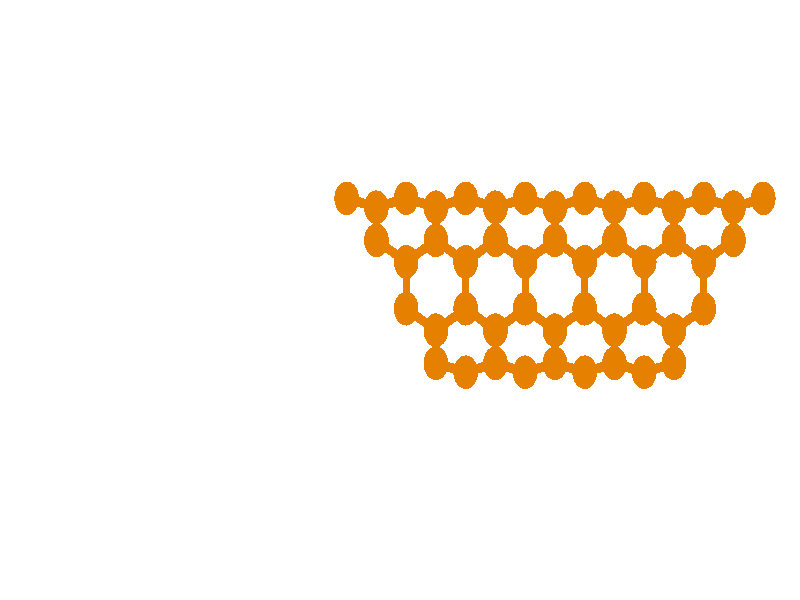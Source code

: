 // 
// Molecular graphics export from VMD 1.9.1
// http://www.ks.uiuc.edu/Research/vmd/
// Requires POV-Ray 3.5 or later
// 
// POV 3.x input script : E:/Users/Kevin Reiter/Documents/GitHub/promotion/daten/nanotori/a5.pov 
// try povray +W1920 +H1057 -IE:/Users/Kevin Reiter/Documents/GitHub/promotion/daten/nanotori/a5.pov -OE:/Users/Kevin Reiter/Documents/GitHub/promotion/daten/nanotori/a5.pov.tga +P +X +A +FT +C
#if (version < 3.5) 
#error "VMD POV3DisplayDevice has been compiled for POV-Ray 3.5 or above.\nPlease upgrade POV-Ray or recompile VMD."
#end 
#declare VMD_clip_on=array[3] {0, 0, 0};
#declare VMD_clip=array[3];
#declare VMD_scaledclip=array[3];
#declare VMD_line_width=0.0020;
#macro VMDC ( C1 )
  texture { pigment { rgbt C1 }}
#end
#macro VMD_point (P1, R1, C1)
  #local T = texture { finish { ambient 1.0 diffuse 0.0 phong 0.0 specular 0.0 } pigment { C1 } }
  #if(VMD_clip_on[2])
  intersection {
    sphere {P1, R1 texture {T} #if(VMD_clip_on[1]) clipped_by {VMD_clip[1]} #end no_shadow}
    VMD_clip[2]
  }
  #else
  sphere {P1, R1 texture {T} #if(VMD_clip_on[1]) clipped_by {VMD_clip[1]} #end no_shadow}
  #end
#end
#macro VMD_line (P1, P2, C1)
  #local T = texture { finish { ambient 1.0 diffuse 0.0 phong 0.0 specular 0.0 } pigment { C1 } }
  #if(VMD_clip_on[2])
  intersection {
    cylinder {P1, P2, VMD_line_width texture {T} #if(VMD_clip_on[1]) clipped_by {VMD_clip[1]} #end no_shadow}
    VMD_clip[2]
  }
  #else
  cylinder {P1, P2, VMD_line_width texture {T} #if(VMD_clip_on[1]) clipped_by {VMD_clip[1]} #end no_shadow}
  #end
#end
#macro VMD_sphere (P1, R1, C1)
  #local T = texture { pigment { C1 } }
  #if(VMD_clip_on[2])
  intersection {
    sphere {P1, R1 texture {T} #if(VMD_clip_on[1]) clipped_by {VMD_clip[1]} #end no_shadow}
    VMD_clip[2]
  }
  #else
  sphere {P1, R1 texture {T} #if(VMD_clip_on[1]) clipped_by {VMD_clip[1]} #end no_shadow}
  #end
#end
#macro VMD_cylinder (P1, P2, R1, C1, O1)
  #local T = texture { pigment { C1 } }
  #if(VMD_clip_on[2])
  intersection {
    cylinder {P1, P2, R1 #if(O1) open #end texture {T} #if(VMD_clip_on[1]) clipped_by {VMD_clip[1]} #end no_shadow}
    VMD_clip[2]
  }
  #else
  cylinder {P1, P2, R1 #if(O1) open #end texture {T} #if(VMD_clip_on[1]) clipped_by {VMD_clip[1]} #end no_shadow}
  #end
#end
#macro VMD_cone (P1, P2, R1, C1)
  #local T = texture { pigment { C1 } }
  #if(VMD_clip_on[2])
  intersection {
    cone {P1, R1, P2, VMD_line_width texture {T} #if(VMD_clip_on[1]) clipped_by {VMD_clip[1]} #end no_shadow}
    VMD_clip[2]
  }
  #else
  cone {P1, R1, P2, VMD_line_width texture {T} #if(VMD_clip_on[1]) clipped_by {VMD_clip[1]} #end no_shadow}
  #end
#end
#macro VMD_triangle (P1, P2, P3, N1, N2, N3, C1)
  #local T = texture { pigment { C1 } }
  smooth_triangle {P1, N1, P2, N2, P3, N3 texture {T} #if(VMD_clip_on[1]) clipped_by {VMD_clip[1]} #end no_shadow}
#end
#macro VMD_tricolor (P1, P2, P3, N1, N2, N3, C1, C2, C3)
  #local NX = P2-P1;
  #local NY = P3-P1;
  #local NZ = vcross(NX, NY);
  #local T = texture { pigment {
    average pigment_map {
      [1 gradient x color_map {[0 rgb 0] [1 C2*3]}]
      [1 gradient y color_map {[0 rgb 0] [1 C3*3]}]
      [1 gradient z color_map {[0 rgb 0] [1 C1*3]}]
    }
    matrix <1.01,0,1,0,1.01,1,0,0,1,-.002,-.002,-1>
    matrix <NX.x,NX.y,NX.z,NY.x,NY.y,NY.z,NZ.x,NZ.y,NZ.z,P1.x,P1.y,P1.z>
  } }
  smooth_triangle {P1, N1, P2, N2, P3, N3 texture {T} #if(VMD_clip_on[1]) clipped_by {VMD_clip[1]} #end no_shadow}
#end
camera {
  orthographic
  location <0.0000, 0.0000, -2.0000>
  look_at <0.0000, 0.0000, 2.0000>
  up <0.0000, 3.0000, 0.0000>
  right <5.4494, 0.0000, 0.0000>
}
light_source { 
  <-0.1000, 0.1000, -1.0000> 
  color rgb<1.000, 1.000, 1.000> 
  parallel 
  point_at <0.0, 0.0, 0.0> 
}
light_source { 
  <1.0000, 2.0000, -0.5000> 
  color rgb<1.000, 1.000, 1.000> 
  parallel 
  point_at <0.0, 0.0, 0.0> 
}
background {
  color rgb<1.000, 1.000, 1.000>
}
#default { texture {
 finish { ambient 0.000 diffuse 0.650 phong 0.1 phong_size 40.000 specular 0.500 }
} }
#declare VMD_line_width=0.0020;
// MoleculeID: 14 ReprID: 0 Beginning CPK
// MoleculeID: 14 ReprID: 0 Beginning VDW
VMD_sphere(<-0.3634,0.5085,0.1166>,0.0839,rgbt<0.900,0.500,0.000,0.000>)
VMD_sphere(<-0.3634,0.5083,-0.1173>,0.0839,rgbt<0.900,0.500,0.000,0.000>)
VMD_sphere(<-0.1607,0.2987,0.3900>,0.0839,rgbt<0.900,0.500,0.000,0.000>)
VMD_sphere(<-0.1607,0.4639,0.2244>,0.0839,rgbt<0.900,0.500,0.000,0.000>)
VMD_sphere(<0.0419,0.5085,0.1166>,0.0839,rgbt<0.900,0.500,0.000,0.000>)
VMD_sphere(<0.0419,0.5083,-0.1173>,0.0839,rgbt<0.900,0.500,0.000,0.000>)
VMD_sphere(<-0.1607,0.4635,-0.2251>,0.0839,rgbt<0.900,0.500,0.000,0.000>)
VMD_sphere(<-0.1607,0.2980,-0.3903>,0.0839,rgbt<0.900,0.500,0.000,0.000>)
VMD_sphere(<0.0419,0.1901,-0.4348>,0.0839,rgbt<0.900,0.500,0.000,0.000>)
VMD_sphere(<0.0419,-0.0437,-0.4346>,0.0839,rgbt<0.900,0.500,0.000,0.000>)
VMD_sphere(<0.0419,-0.0429,0.4349>,0.0839,rgbt<0.900,0.500,0.000,0.000>)
VMD_sphere(<0.0419,0.1910,0.4347>,0.0839,rgbt<0.900,0.500,0.000,0.000>)
VMD_sphere(<0.2446,0.2987,0.3900>,0.0839,rgbt<0.900,0.500,0.000,0.000>)
VMD_sphere(<0.2446,0.4639,0.2244>,0.0839,rgbt<0.900,0.500,0.000,0.000>)
VMD_sphere(<0.4473,0.5085,0.1166>,0.0839,rgbt<0.900,0.500,0.000,0.000>)
VMD_sphere(<0.4473,0.5083,-0.1173>,0.0839,rgbt<0.900,0.500,0.000,0.000>)
VMD_sphere(<0.2446,0.4635,-0.2251>,0.0839,rgbt<0.900,0.500,0.000,0.000>)
VMD_sphere(<0.2446,0.2980,-0.3903>,0.0839,rgbt<0.900,0.500,0.000,0.000>)
VMD_sphere(<0.4473,0.1901,-0.4348>,0.0839,rgbt<0.900,0.500,0.000,0.000>)
VMD_sphere(<0.4473,-0.0437,-0.4346>,0.0839,rgbt<0.900,0.500,0.000,0.000>)
VMD_sphere(<0.2446,-0.1515,-0.3899>,0.0839,rgbt<0.900,0.500,0.000,0.000>)
VMD_sphere(<0.2446,-0.3167,-0.2243>,0.0839,rgbt<0.900,0.500,0.000,0.000>)
VMD_sphere(<0.4473,-0.3613,-0.1165>,0.0839,rgbt<0.900,0.500,0.000,0.000>)
VMD_sphere(<0.4473,-0.3611,0.1174>,0.0839,rgbt<0.900,0.500,0.000,0.000>)
VMD_sphere(<0.2446,-0.3163,0.2252>,0.0839,rgbt<0.900,0.500,0.000,0.000>)
VMD_sphere(<0.2446,-0.1508,0.3904>,0.0839,rgbt<0.900,0.500,0.000,0.000>)
VMD_sphere(<0.4473,-0.0429,0.4349>,0.0839,rgbt<0.900,0.500,0.000,0.000>)
VMD_sphere(<0.4473,0.1910,0.4347>,0.0839,rgbt<0.900,0.500,0.000,0.000>)
VMD_sphere(<0.6500,0.2987,0.3900>,0.0839,rgbt<0.900,0.500,0.000,0.000>)
VMD_sphere(<0.6500,0.4639,0.2244>,0.0839,rgbt<0.900,0.500,0.000,0.000>)
VMD_sphere(<0.8527,0.5085,0.1166>,0.0839,rgbt<0.900,0.500,0.000,0.000>)
VMD_sphere(<0.8527,0.5083,-0.1173>,0.0839,rgbt<0.900,0.500,0.000,0.000>)
VMD_sphere(<0.6500,0.4635,-0.2251>,0.0839,rgbt<0.900,0.500,0.000,0.000>)
VMD_sphere(<0.6500,0.2980,-0.3903>,0.0839,rgbt<0.900,0.500,0.000,0.000>)
VMD_sphere(<0.8527,0.1901,-0.4348>,0.0839,rgbt<0.900,0.500,0.000,0.000>)
VMD_sphere(<0.8527,-0.0437,-0.4346>,0.0839,rgbt<0.900,0.500,0.000,0.000>)
VMD_sphere(<0.6500,-0.1515,-0.3899>,0.0839,rgbt<0.900,0.500,0.000,0.000>)
VMD_sphere(<0.6500,-0.3167,-0.2243>,0.0839,rgbt<0.900,0.500,0.000,0.000>)
VMD_sphere(<0.8527,-0.3613,-0.1165>,0.0839,rgbt<0.900,0.500,0.000,0.000>)
VMD_sphere(<0.8527,-0.3611,0.1174>,0.0839,rgbt<0.900,0.500,0.000,0.000>)
VMD_sphere(<0.6500,-0.3163,0.2252>,0.0839,rgbt<0.900,0.500,0.000,0.000>)
VMD_sphere(<0.6500,-0.1508,0.3904>,0.0839,rgbt<0.900,0.500,0.000,0.000>)
VMD_sphere(<0.8527,-0.0429,0.4349>,0.0839,rgbt<0.900,0.500,0.000,0.000>)
VMD_sphere(<0.8527,0.1910,0.4347>,0.0839,rgbt<0.900,0.500,0.000,0.000>)
VMD_sphere(<1.0554,0.2987,0.3900>,0.0839,rgbt<0.900,0.500,0.000,0.000>)
VMD_sphere(<1.0554,0.4639,0.2244>,0.0839,rgbt<0.900,0.500,0.000,0.000>)
VMD_sphere(<1.2581,0.5085,0.1166>,0.0839,rgbt<0.900,0.500,0.000,0.000>)
VMD_sphere(<1.2581,0.5083,-0.1173>,0.0839,rgbt<0.900,0.500,0.000,0.000>)
VMD_sphere(<1.0554,0.4635,-0.2251>,0.0839,rgbt<0.900,0.500,0.000,0.000>)
VMD_sphere(<1.0554,0.2980,-0.3903>,0.0839,rgbt<0.900,0.500,0.000,0.000>)
VMD_sphere(<1.2581,0.1901,-0.4348>,0.0839,rgbt<0.900,0.500,0.000,0.000>)
VMD_sphere(<1.2581,-0.0437,-0.4346>,0.0839,rgbt<0.900,0.500,0.000,0.000>)
VMD_sphere(<1.0554,-0.1515,-0.3899>,0.0839,rgbt<0.900,0.500,0.000,0.000>)
VMD_sphere(<1.0554,-0.3167,-0.2243>,0.0839,rgbt<0.900,0.500,0.000,0.000>)
VMD_sphere(<1.2581,-0.3613,-0.1165>,0.0839,rgbt<0.900,0.500,0.000,0.000>)
VMD_sphere(<1.2581,-0.3611,0.1174>,0.0839,rgbt<0.900,0.500,0.000,0.000>)
VMD_sphere(<1.0554,-0.3163,0.2252>,0.0839,rgbt<0.900,0.500,0.000,0.000>)
VMD_sphere(<1.0554,-0.1508,0.3904>,0.0839,rgbt<0.900,0.500,0.000,0.000>)
VMD_sphere(<1.2581,-0.0429,0.4349>,0.0839,rgbt<0.900,0.500,0.000,0.000>)
VMD_sphere(<1.2581,0.1910,0.4347>,0.0839,rgbt<0.900,0.500,0.000,0.000>)
VMD_sphere(<1.4607,0.2987,0.3900>,0.0839,rgbt<0.900,0.500,0.000,0.000>)
VMD_sphere(<1.4607,0.4639,0.2244>,0.0839,rgbt<0.900,0.500,0.000,0.000>)
VMD_sphere(<1.6634,0.5085,0.1166>,0.0839,rgbt<0.900,0.500,0.000,0.000>)
VMD_sphere(<1.6634,0.5083,-0.1173>,0.0839,rgbt<0.900,0.500,0.000,0.000>)
VMD_sphere(<1.4607,0.4635,-0.2251>,0.0839,rgbt<0.900,0.500,0.000,0.000>)
VMD_sphere(<1.4607,0.2980,-0.3903>,0.0839,rgbt<0.900,0.500,0.000,0.000>)
VMD_sphere(<1.6634,0.1901,-0.4348>,0.0839,rgbt<0.900,0.500,0.000,0.000>)
VMD_sphere(<1.6634,-0.0437,-0.4346>,0.0839,rgbt<0.900,0.500,0.000,0.000>)
VMD_sphere(<1.4607,-0.1515,-0.3899>,0.0839,rgbt<0.900,0.500,0.000,0.000>)
VMD_sphere(<1.4607,-0.3167,-0.2243>,0.0839,rgbt<0.900,0.500,0.000,0.000>)
VMD_sphere(<1.6634,-0.3613,-0.1165>,0.0839,rgbt<0.900,0.500,0.000,0.000>)
VMD_sphere(<1.6634,-0.3611,0.1174>,0.0839,rgbt<0.900,0.500,0.000,0.000>)
VMD_sphere(<1.4607,-0.3163,0.2252>,0.0839,rgbt<0.900,0.500,0.000,0.000>)
VMD_sphere(<1.4607,-0.1508,0.3904>,0.0839,rgbt<0.900,0.500,0.000,0.000>)
VMD_sphere(<1.6634,-0.0429,0.4349>,0.0839,rgbt<0.900,0.500,0.000,0.000>)
VMD_sphere(<1.6634,0.1910,0.4347>,0.0839,rgbt<0.900,0.500,0.000,0.000>)
VMD_sphere(<1.8661,0.2987,0.3900>,0.0839,rgbt<0.900,0.500,0.000,0.000>)
VMD_sphere(<1.8661,0.4639,0.2244>,0.0839,rgbt<0.900,0.500,0.000,0.000>)
VMD_sphere(<2.0688,0.5085,0.1166>,0.0839,rgbt<0.900,0.500,0.000,0.000>)
VMD_sphere(<2.0688,0.5083,-0.1173>,0.0839,rgbt<0.900,0.500,0.000,0.000>)
VMD_sphere(<1.8661,0.4635,-0.2251>,0.0839,rgbt<0.900,0.500,0.000,0.000>)
VMD_sphere(<1.8661,0.2980,-0.3903>,0.0839,rgbt<0.900,0.500,0.000,0.000>)
VMD_sphere(<2.0688,0.1901,-0.4348>,0.0839,rgbt<0.900,0.500,0.000,0.000>)
VMD_sphere(<2.0688,-0.0437,-0.4346>,0.0839,rgbt<0.900,0.500,0.000,0.000>)
VMD_sphere(<1.8661,-0.1515,-0.3899>,0.0839,rgbt<0.900,0.500,0.000,0.000>)
VMD_sphere(<1.8661,-0.3167,-0.2243>,0.0839,rgbt<0.900,0.500,0.000,0.000>)
VMD_sphere(<1.8661,-0.3163,0.2252>,0.0839,rgbt<0.900,0.500,0.000,0.000>)
VMD_sphere(<1.8661,-0.1508,0.3904>,0.0839,rgbt<0.900,0.500,0.000,0.000>)
VMD_sphere(<2.0688,-0.0429,0.4349>,0.0839,rgbt<0.900,0.500,0.000,0.000>)
VMD_sphere(<2.0688,0.1910,0.4347>,0.0839,rgbt<0.900,0.500,0.000,0.000>)
VMD_sphere(<2.2715,0.2987,0.3900>,0.0839,rgbt<0.900,0.500,0.000,0.000>)
VMD_sphere(<2.2715,0.4639,0.2244>,0.0839,rgbt<0.900,0.500,0.000,0.000>)
VMD_sphere(<2.4742,0.5085,0.1166>,0.0839,rgbt<0.900,0.500,0.000,0.000>)
VMD_sphere(<2.4742,0.5083,-0.1173>,0.0839,rgbt<0.900,0.500,0.000,0.000>)
VMD_sphere(<2.2715,0.4635,-0.2251>,0.0839,rgbt<0.900,0.500,0.000,0.000>)
VMD_sphere(<2.2715,0.2980,-0.3903>,0.0839,rgbt<0.900,0.500,0.000,0.000>)
VMD_cylinder(<-0.363425,0.508501,0.116572>,<-0.363425,0.508391,-0.000366411>0.0247,rgbt<0.900,0.500,0.000,0.000>,1)
VMD_cylinder(<-0.363425,0.508501,0.116572>,<-0.262083,0.486224,0.170497>0.0247,rgbt<0.900,0.500,0.000,0.000>,1)
VMD_cylinder(<-0.363425,0.508281,-0.117305>,<-0.262083,0.485902,-0.171188>0.0247,rgbt<0.900,0.500,0.000,0.000>,1)
VMD_cylinder(<-0.363425,0.508281,-0.117305>,<-0.363425,0.508391,-0.000366411>0.0247,rgbt<0.900,0.500,0.000,0.000>,1)
VMD_cylinder(<-0.160741,0.298727,0.389955>,<-0.160741,0.381337,0.307189>0.0247,rgbt<0.900,0.500,0.000,0.000>,1)
VMD_cylinder(<-0.160741,0.298727,0.389955>,<-0.0593981,0.244844,0.412333>0.0247,rgbt<0.900,0.500,0.000,0.000>,1)
VMD_cylinder(<-0.160741,0.463947,0.224422>,<-0.160741,0.381337,0.307189>0.0247,rgbt<0.900,0.500,0.000,0.000>,1)
VMD_cylinder(<-0.160741,0.463947,0.224422>,<-0.262083,0.486224,0.170497>0.0247,rgbt<0.900,0.500,0.000,0.000>,1)
VMD_cylinder(<-0.160741,0.463947,0.224422>,<-0.0593981,0.486224,0.170497>0.0247,rgbt<0.900,0.500,0.000,0.000>,1)
VMD_cylinder(<0.0419447,0.508501,0.116572>,<0.143288,0.486224,0.170497>0.0247,rgbt<0.900,0.500,0.000,0.000>,1)
VMD_cylinder(<0.0419447,0.508501,0.116572>,<-0.0593981,0.486224,0.170497>0.0247,rgbt<0.900,0.500,0.000,0.000>,1)
VMD_cylinder(<0.0419447,0.508501,0.116572>,<0.0419447,0.508391,-0.000366411>0.0247,rgbt<0.900,0.500,0.000,0.000>,1)
VMD_cylinder(<0.0419447,0.508281,-0.117305>,<-0.0593981,0.485902,-0.171188>0.0247,rgbt<0.900,0.500,0.000,0.000>,1)
VMD_cylinder(<0.0419447,0.508281,-0.117305>,<0.143288,0.485902,-0.171188>0.0247,rgbt<0.900,0.500,0.000,0.000>,1)
VMD_cylinder(<0.0419447,0.508281,-0.117305>,<0.0419447,0.508391,-0.000366411>0.0247,rgbt<0.900,0.500,0.000,0.000>,1)
VMD_cylinder(<-0.160741,0.463524,-0.225071>,<-0.262083,0.485902,-0.171188>0.0247,rgbt<0.900,0.500,0.000,0.000>,1)
VMD_cylinder(<-0.160741,0.463524,-0.225071>,<-0.0593981,0.485902,-0.171188>0.0247,rgbt<0.900,0.500,0.000,0.000>,1)
VMD_cylinder(<-0.160741,0.463524,-0.225071>,<-0.160741,0.380757,-0.307681>0.0247,rgbt<0.900,0.500,0.000,0.000>,1)
VMD_cylinder(<-0.160741,0.297991,-0.390291>,<-0.160741,0.380757,-0.307681>0.0247,rgbt<0.900,0.500,0.000,0.000>,1)
VMD_cylinder(<-0.160741,0.297991,-0.390291>,<-0.0593981,0.244066,-0.412568>0.0247,rgbt<0.900,0.500,0.000,0.000>,1)
VMD_cylinder(<0.0419447,0.19014,-0.434845>,<0.143288,0.244066,-0.412568>0.0247,rgbt<0.900,0.500,0.000,0.000>,1)
VMD_cylinder(<0.0419447,0.19014,-0.434845>,<-0.0593981,0.244066,-0.412568>0.0247,rgbt<0.900,0.500,0.000,0.000>,1)
VMD_cylinder(<0.0419447,0.19014,-0.434845>,<0.0419447,0.0732016,-0.434735>0.0247,rgbt<0.900,0.500,0.000,0.000>,1)
VMD_cylinder(<0.0419447,-0.0437373,-0.434624>,<0.143288,-0.0976205,-0.412246>0.0247,rgbt<0.900,0.500,0.000,0.000>,1)
VMD_cylinder(<0.0419447,-0.0437373,-0.434624>,<0.0419447,0.0732016,-0.434735>0.0247,rgbt<0.900,0.500,0.000,0.000>,1)
VMD_cylinder(<0.0419447,-0.0429158,0.434933>,<0.0419447,0.0740222,0.434822>0.0247,rgbt<0.900,0.500,0.000,0.000>,1)
VMD_cylinder(<0.0419447,-0.0429158,0.434933>,<0.143288,-0.0968411,0.412655>0.0247,rgbt<0.900,0.500,0.000,0.000>,1)
VMD_cylinder(<0.0419447,0.19096,0.434712>,<-0.0593981,0.244844,0.412333>0.0247,rgbt<0.900,0.500,0.000,0.000>,1)
VMD_cylinder(<0.0419447,0.19096,0.434712>,<0.0419447,0.0740222,0.434822>0.0247,rgbt<0.900,0.500,0.000,0.000>,1)
VMD_cylinder(<0.0419447,0.19096,0.434712>,<0.143288,0.244844,0.412333>0.0247,rgbt<0.900,0.500,0.000,0.000>,1)
VMD_cylinder(<0.24463,0.298727,0.389955>,<0.24463,0.381337,0.307189>0.0247,rgbt<0.900,0.500,0.000,0.000>,1)
VMD_cylinder(<0.24463,0.298727,0.389955>,<0.345973,0.244844,0.412333>0.0247,rgbt<0.900,0.500,0.000,0.000>,1)
VMD_cylinder(<0.24463,0.298727,0.389955>,<0.143288,0.244844,0.412333>0.0247,rgbt<0.900,0.500,0.000,0.000>,1)
VMD_cylinder(<0.24463,0.463947,0.224422>,<0.24463,0.381337,0.307189>0.0247,rgbt<0.900,0.500,0.000,0.000>,1)
VMD_cylinder(<0.24463,0.463947,0.224422>,<0.143288,0.486224,0.170497>0.0247,rgbt<0.900,0.500,0.000,0.000>,1)
VMD_cylinder(<0.24463,0.463947,0.224422>,<0.345973,0.486224,0.170497>0.0247,rgbt<0.900,0.500,0.000,0.000>,1)
VMD_cylinder(<0.447315,0.508501,0.116572>,<0.548658,0.486224,0.170497>0.0247,rgbt<0.900,0.500,0.000,0.000>,1)
VMD_cylinder(<0.447315,0.508501,0.116572>,<0.345973,0.486224,0.170497>0.0247,rgbt<0.900,0.500,0.000,0.000>,1)
VMD_cylinder(<0.447315,0.508501,0.116572>,<0.447315,0.508391,-0.000366411>0.0247,rgbt<0.900,0.500,0.000,0.000>,1)
VMD_cylinder(<0.447315,0.508281,-0.117305>,<0.447315,0.508391,-0.000366411>0.0247,rgbt<0.900,0.500,0.000,0.000>,1)
VMD_cylinder(<0.447315,0.508281,-0.117305>,<0.548658,0.485902,-0.171188>0.0247,rgbt<0.900,0.500,0.000,0.000>,1)
VMD_cylinder(<0.447315,0.508281,-0.117305>,<0.345973,0.485902,-0.171188>0.0247,rgbt<0.900,0.500,0.000,0.000>,1)
VMD_cylinder(<0.24463,0.463524,-0.225071>,<0.24463,0.380757,-0.307681>0.0247,rgbt<0.900,0.500,0.000,0.000>,1)
VMD_cylinder(<0.24463,0.463524,-0.225071>,<0.143288,0.485902,-0.171188>0.0247,rgbt<0.900,0.500,0.000,0.000>,1)
VMD_cylinder(<0.24463,0.463524,-0.225071>,<0.345973,0.485902,-0.171188>0.0247,rgbt<0.900,0.500,0.000,0.000>,1)
VMD_cylinder(<0.24463,0.297991,-0.390291>,<0.143288,0.244066,-0.412568>0.0247,rgbt<0.900,0.500,0.000,0.000>,1)
VMD_cylinder(<0.24463,0.297991,-0.390291>,<0.24463,0.380757,-0.307681>0.0247,rgbt<0.900,0.500,0.000,0.000>,1)
VMD_cylinder(<0.24463,0.297991,-0.390291>,<0.345973,0.244066,-0.412568>0.0247,rgbt<0.900,0.500,0.000,0.000>,1)
VMD_cylinder(<0.447315,0.19014,-0.434845>,<0.345973,0.244066,-0.412568>0.0247,rgbt<0.900,0.500,0.000,0.000>,1)
VMD_cylinder(<0.447315,0.19014,-0.434845>,<0.447315,0.0732016,-0.434735>0.0247,rgbt<0.900,0.500,0.000,0.000>,1)
VMD_cylinder(<0.447315,0.19014,-0.434845>,<0.548658,0.244066,-0.412568>0.0247,rgbt<0.900,0.500,0.000,0.000>,1)
VMD_cylinder(<0.447315,-0.0437373,-0.434624>,<0.447315,0.0732016,-0.434735>0.0247,rgbt<0.900,0.500,0.000,0.000>,1)
VMD_cylinder(<0.447315,-0.0437373,-0.434624>,<0.548658,-0.0976205,-0.412246>0.0247,rgbt<0.900,0.500,0.000,0.000>,1)
VMD_cylinder(<0.447315,-0.0437373,-0.434624>,<0.345973,-0.0976205,-0.412246>0.0247,rgbt<0.900,0.500,0.000,0.000>,1)
VMD_cylinder(<0.24463,-0.151504,-0.389867>,<0.143288,-0.0976205,-0.412246>0.0247,rgbt<0.900,0.500,0.000,0.000>,1)
VMD_cylinder(<0.24463,-0.151504,-0.389867>,<0.345973,-0.0976205,-0.412246>0.0247,rgbt<0.900,0.500,0.000,0.000>,1)
VMD_cylinder(<0.24463,-0.151504,-0.389867>,<0.24463,-0.234113,-0.307101>0.0247,rgbt<0.900,0.500,0.000,0.000>,1)
VMD_cylinder(<0.24463,-0.316722,-0.224335>,<0.24463,-0.234113,-0.307101>0.0247,rgbt<0.900,0.500,0.000,0.000>,1)
VMD_cylinder(<0.24463,-0.316722,-0.224335>,<0.345973,-0.339,-0.17041>0.0247,rgbt<0.900,0.500,0.000,0.000>,1)
VMD_cylinder(<0.447315,-0.361277,-0.116485>,<0.447315,-0.361167,0.000453502>0.0247,rgbt<0.900,0.500,0.000,0.000>,1)
VMD_cylinder(<0.447315,-0.361277,-0.116485>,<0.548658,-0.339,-0.17041>0.0247,rgbt<0.900,0.500,0.000,0.000>,1)
VMD_cylinder(<0.447315,-0.361277,-0.116485>,<0.345973,-0.339,-0.17041>0.0247,rgbt<0.900,0.500,0.000,0.000>,1)
VMD_cylinder(<0.447315,-0.361056,0.117392>,<0.345973,-0.338677,0.171275>0.0247,rgbt<0.900,0.500,0.000,0.000>,1)
VMD_cylinder(<0.447315,-0.361056,0.117392>,<0.447315,-0.361167,0.000453502>0.0247,rgbt<0.900,0.500,0.000,0.000>,1)
VMD_cylinder(<0.447315,-0.361056,0.117392>,<0.548658,-0.338677,0.171275>0.0247,rgbt<0.900,0.500,0.000,0.000>,1)
VMD_cylinder(<0.24463,-0.316298,0.225159>,<0.24463,-0.233532,0.307769>0.0247,rgbt<0.900,0.500,0.000,0.000>,1)
VMD_cylinder(<0.24463,-0.316298,0.225159>,<0.345973,-0.338677,0.171275>0.0247,rgbt<0.900,0.500,0.000,0.000>,1)
VMD_cylinder(<0.24463,-0.150766,0.390378>,<0.143288,-0.0968411,0.412655>0.0247,rgbt<0.900,0.500,0.000,0.000>,1)
VMD_cylinder(<0.24463,-0.150766,0.390378>,<0.345973,-0.0968411,0.412655>0.0247,rgbt<0.900,0.500,0.000,0.000>,1)
VMD_cylinder(<0.24463,-0.150766,0.390378>,<0.24463,-0.233532,0.307769>0.0247,rgbt<0.900,0.500,0.000,0.000>,1)
VMD_cylinder(<0.447315,-0.0429158,0.434933>,<0.447315,0.0740222,0.434822>0.0247,rgbt<0.900,0.500,0.000,0.000>,1)
VMD_cylinder(<0.447315,-0.0429158,0.434933>,<0.548658,-0.0968411,0.412655>0.0247,rgbt<0.900,0.500,0.000,0.000>,1)
VMD_cylinder(<0.447315,-0.0429158,0.434933>,<0.345973,-0.0968411,0.412655>0.0247,rgbt<0.900,0.500,0.000,0.000>,1)
VMD_cylinder(<0.447315,0.19096,0.434712>,<0.345973,0.244844,0.412333>0.0247,rgbt<0.900,0.500,0.000,0.000>,1)
VMD_cylinder(<0.447315,0.19096,0.434712>,<0.447315,0.0740222,0.434822>0.0247,rgbt<0.900,0.500,0.000,0.000>,1)
VMD_cylinder(<0.447315,0.19096,0.434712>,<0.548658,0.244844,0.412333>0.0247,rgbt<0.900,0.500,0.000,0.000>,1)
VMD_cylinder(<0.65,0.298727,0.389955>,<0.751343,0.244844,0.412333>0.0247,rgbt<0.900,0.500,0.000,0.000>,1)
VMD_cylinder(<0.65,0.298727,0.389955>,<0.548658,0.244844,0.412333>0.0247,rgbt<0.900,0.500,0.000,0.000>,1)
VMD_cylinder(<0.65,0.298727,0.389955>,<0.65,0.381337,0.307189>0.0247,rgbt<0.900,0.500,0.000,0.000>,1)
VMD_cylinder(<0.65,0.463947,0.224422>,<0.751343,0.486224,0.170497>0.0247,rgbt<0.900,0.500,0.000,0.000>,1)
VMD_cylinder(<0.65,0.463947,0.224422>,<0.548658,0.486224,0.170497>0.0247,rgbt<0.900,0.500,0.000,0.000>,1)
VMD_cylinder(<0.65,0.463947,0.224422>,<0.65,0.381337,0.307189>0.0247,rgbt<0.900,0.500,0.000,0.000>,1)
VMD_cylinder(<0.852686,0.508501,0.116572>,<0.751343,0.486224,0.170497>0.0247,rgbt<0.900,0.500,0.000,0.000>,1)
VMD_cylinder(<0.852686,0.508501,0.116572>,<0.954028,0.486224,0.170497>0.0247,rgbt<0.900,0.500,0.000,0.000>,1)
VMD_cylinder(<0.852686,0.508501,0.116572>,<0.852686,0.508391,-0.000366411>0.0247,rgbt<0.900,0.500,0.000,0.000>,1)
VMD_cylinder(<0.852686,0.508281,-0.117305>,<0.751343,0.485902,-0.171188>0.0247,rgbt<0.900,0.500,0.000,0.000>,1)
VMD_cylinder(<0.852686,0.508281,-0.117305>,<0.852686,0.508391,-0.000366411>0.0247,rgbt<0.900,0.500,0.000,0.000>,1)
VMD_cylinder(<0.852686,0.508281,-0.117305>,<0.954028,0.485902,-0.171188>0.0247,rgbt<0.900,0.500,0.000,0.000>,1)
VMD_cylinder(<0.65,0.463524,-0.225071>,<0.751343,0.485902,-0.171188>0.0247,rgbt<0.900,0.500,0.000,0.000>,1)
VMD_cylinder(<0.65,0.463524,-0.225071>,<0.548658,0.485902,-0.171188>0.0247,rgbt<0.900,0.500,0.000,0.000>,1)
VMD_cylinder(<0.65,0.463524,-0.225071>,<0.65,0.380757,-0.307681>0.0247,rgbt<0.900,0.500,0.000,0.000>,1)
VMD_cylinder(<0.65,0.297991,-0.390291>,<0.751343,0.244066,-0.412568>0.0247,rgbt<0.900,0.500,0.000,0.000>,1)
VMD_cylinder(<0.65,0.297991,-0.390291>,<0.65,0.380757,-0.307681>0.0247,rgbt<0.900,0.500,0.000,0.000>,1)
VMD_cylinder(<0.65,0.297991,-0.390291>,<0.548658,0.244066,-0.412568>0.0247,rgbt<0.900,0.500,0.000,0.000>,1)
VMD_cylinder(<0.852686,0.19014,-0.434845>,<0.852686,0.0732016,-0.434735>0.0247,rgbt<0.900,0.500,0.000,0.000>,1)
VMD_cylinder(<0.852686,0.19014,-0.434845>,<0.751343,0.244066,-0.412568>0.0247,rgbt<0.900,0.500,0.000,0.000>,1)
VMD_cylinder(<0.852686,0.19014,-0.434845>,<0.954028,0.244066,-0.412568>0.0247,rgbt<0.900,0.500,0.000,0.000>,1)
VMD_cylinder(<0.852686,-0.0437373,-0.434624>,<0.751343,-0.0976205,-0.412246>0.0247,rgbt<0.900,0.500,0.000,0.000>,1)
VMD_cylinder(<0.852686,-0.0437373,-0.434624>,<0.852686,0.0732016,-0.434735>0.0247,rgbt<0.900,0.500,0.000,0.000>,1)
VMD_cylinder(<0.852686,-0.0437373,-0.434624>,<0.954028,-0.0976205,-0.412246>0.0247,rgbt<0.900,0.500,0.000,0.000>,1)
VMD_cylinder(<0.65,-0.151504,-0.389867>,<0.751343,-0.0976205,-0.412246>0.0247,rgbt<0.900,0.500,0.000,0.000>,1)
VMD_cylinder(<0.65,-0.151504,-0.389867>,<0.548658,-0.0976205,-0.412246>0.0247,rgbt<0.900,0.500,0.000,0.000>,1)
VMD_cylinder(<0.65,-0.151504,-0.389867>,<0.65,-0.234113,-0.307101>0.0247,rgbt<0.900,0.500,0.000,0.000>,1)
VMD_cylinder(<0.65,-0.316722,-0.224335>,<0.751343,-0.339,-0.17041>0.0247,rgbt<0.900,0.500,0.000,0.000>,1)
VMD_cylinder(<0.65,-0.316722,-0.224335>,<0.65,-0.234113,-0.307101>0.0247,rgbt<0.900,0.500,0.000,0.000>,1)
VMD_cylinder(<0.65,-0.316722,-0.224335>,<0.548658,-0.339,-0.17041>0.0247,rgbt<0.900,0.500,0.000,0.000>,1)
VMD_cylinder(<0.852686,-0.361277,-0.116485>,<0.751343,-0.339,-0.17041>0.0247,rgbt<0.900,0.500,0.000,0.000>,1)
VMD_cylinder(<0.852686,-0.361277,-0.116485>,<0.852686,-0.361167,0.000453502>0.0247,rgbt<0.900,0.500,0.000,0.000>,1)
VMD_cylinder(<0.852686,-0.361277,-0.116485>,<0.954028,-0.339,-0.17041>0.0247,rgbt<0.900,0.500,0.000,0.000>,1)
VMD_cylinder(<0.852686,-0.361056,0.117392>,<0.852686,-0.361167,0.000453502>0.0247,rgbt<0.900,0.500,0.000,0.000>,1)
VMD_cylinder(<0.852686,-0.361056,0.117392>,<0.751343,-0.338677,0.171275>0.0247,rgbt<0.900,0.500,0.000,0.000>,1)
VMD_cylinder(<0.852686,-0.361056,0.117392>,<0.954028,-0.338677,0.171275>0.0247,rgbt<0.900,0.500,0.000,0.000>,1)
VMD_cylinder(<0.65,-0.316298,0.225159>,<0.65,-0.233532,0.307769>0.0247,rgbt<0.900,0.500,0.000,0.000>,1)
VMD_cylinder(<0.65,-0.316298,0.225159>,<0.751343,-0.338677,0.171275>0.0247,rgbt<0.900,0.500,0.000,0.000>,1)
VMD_cylinder(<0.65,-0.316298,0.225159>,<0.548658,-0.338677,0.171275>0.0247,rgbt<0.900,0.500,0.000,0.000>,1)
VMD_cylinder(<0.65,-0.150766,0.390378>,<0.751343,-0.0968411,0.412655>0.0247,rgbt<0.900,0.500,0.000,0.000>,1)
VMD_cylinder(<0.65,-0.150766,0.390378>,<0.548658,-0.0968411,0.412655>0.0247,rgbt<0.900,0.500,0.000,0.000>,1)
VMD_cylinder(<0.65,-0.150766,0.390378>,<0.65,-0.233532,0.307769>0.0247,rgbt<0.900,0.500,0.000,0.000>,1)
VMD_cylinder(<0.852686,-0.0429158,0.434933>,<0.751343,-0.0968411,0.412655>0.0247,rgbt<0.900,0.500,0.000,0.000>,1)
VMD_cylinder(<0.852686,-0.0429158,0.434933>,<0.852686,0.0740222,0.434822>0.0247,rgbt<0.900,0.500,0.000,0.000>,1)
VMD_cylinder(<0.852686,-0.0429158,0.434933>,<0.954028,-0.0968411,0.412655>0.0247,rgbt<0.900,0.500,0.000,0.000>,1)
VMD_cylinder(<0.852686,0.19096,0.434712>,<0.852686,0.0740222,0.434822>0.0247,rgbt<0.900,0.500,0.000,0.000>,1)
VMD_cylinder(<0.852686,0.19096,0.434712>,<0.751343,0.244844,0.412333>0.0247,rgbt<0.900,0.500,0.000,0.000>,1)
VMD_cylinder(<0.852686,0.19096,0.434712>,<0.954028,0.244844,0.412333>0.0247,rgbt<0.900,0.500,0.000,0.000>,1)
VMD_cylinder(<1.05537,0.298727,0.389955>,<1.15671,0.244844,0.412333>0.0247,rgbt<0.900,0.500,0.000,0.000>,1)
VMD_cylinder(<1.05537,0.298727,0.389955>,<0.954028,0.244844,0.412333>0.0247,rgbt<0.900,0.500,0.000,0.000>,1)
VMD_cylinder(<1.05537,0.298727,0.389955>,<1.05537,0.381337,0.307189>0.0247,rgbt<0.900,0.500,0.000,0.000>,1)
VMD_cylinder(<1.05537,0.463947,0.224422>,<1.15671,0.486224,0.170497>0.0247,rgbt<0.900,0.500,0.000,0.000>,1)
VMD_cylinder(<1.05537,0.463947,0.224422>,<0.954028,0.486224,0.170497>0.0247,rgbt<0.900,0.500,0.000,0.000>,1)
VMD_cylinder(<1.05537,0.463947,0.224422>,<1.05537,0.381337,0.307189>0.0247,rgbt<0.900,0.500,0.000,0.000>,1)
VMD_cylinder(<1.25806,0.508501,0.116572>,<1.15671,0.486224,0.170497>0.0247,rgbt<0.900,0.500,0.000,0.000>,1)
VMD_cylinder(<1.25806,0.508501,0.116572>,<1.3594,0.486224,0.170497>0.0247,rgbt<0.900,0.500,0.000,0.000>,1)
VMD_cylinder(<1.25806,0.508501,0.116572>,<1.25806,0.508391,-0.000366411>0.0247,rgbt<0.900,0.500,0.000,0.000>,1)
VMD_cylinder(<1.25806,0.508281,-0.117305>,<1.15671,0.485902,-0.171188>0.0247,rgbt<0.900,0.500,0.000,0.000>,1)
VMD_cylinder(<1.25806,0.508281,-0.117305>,<1.25806,0.508391,-0.000366411>0.0247,rgbt<0.900,0.500,0.000,0.000>,1)
VMD_cylinder(<1.25806,0.508281,-0.117305>,<1.3594,0.485902,-0.171188>0.0247,rgbt<0.900,0.500,0.000,0.000>,1)
VMD_cylinder(<1.05537,0.463524,-0.225071>,<1.15671,0.485902,-0.171188>0.0247,rgbt<0.900,0.500,0.000,0.000>,1)
VMD_cylinder(<1.05537,0.463524,-0.225071>,<0.954028,0.485902,-0.171188>0.0247,rgbt<0.900,0.500,0.000,0.000>,1)
VMD_cylinder(<1.05537,0.463524,-0.225071>,<1.05537,0.380757,-0.307681>0.0247,rgbt<0.900,0.500,0.000,0.000>,1)
VMD_cylinder(<1.05537,0.297991,-0.390291>,<1.15671,0.244066,-0.412568>0.0247,rgbt<0.900,0.500,0.000,0.000>,1)
VMD_cylinder(<1.05537,0.297991,-0.390291>,<1.05537,0.380757,-0.307681>0.0247,rgbt<0.900,0.500,0.000,0.000>,1)
VMD_cylinder(<1.05537,0.297991,-0.390291>,<0.954028,0.244066,-0.412568>0.0247,rgbt<0.900,0.500,0.000,0.000>,1)
VMD_cylinder(<1.25806,0.19014,-0.434845>,<1.25806,0.0732016,-0.434735>0.0247,rgbt<0.900,0.500,0.000,0.000>,1)
VMD_cylinder(<1.25806,0.19014,-0.434845>,<1.15671,0.244066,-0.412568>0.0247,rgbt<0.900,0.500,0.000,0.000>,1)
VMD_cylinder(<1.25806,0.19014,-0.434845>,<1.3594,0.244066,-0.412568>0.0247,rgbt<0.900,0.500,0.000,0.000>,1)
VMD_cylinder(<1.25806,-0.0437373,-0.434624>,<1.15671,-0.0976205,-0.412246>0.0247,rgbt<0.900,0.500,0.000,0.000>,1)
VMD_cylinder(<1.25806,-0.0437373,-0.434624>,<1.25806,0.0732016,-0.434735>0.0247,rgbt<0.900,0.500,0.000,0.000>,1)
VMD_cylinder(<1.25806,-0.0437373,-0.434624>,<1.3594,-0.0976205,-0.412246>0.0247,rgbt<0.900,0.500,0.000,0.000>,1)
VMD_cylinder(<1.05537,-0.151504,-0.389867>,<1.15671,-0.0976205,-0.412246>0.0247,rgbt<0.900,0.500,0.000,0.000>,1)
VMD_cylinder(<1.05537,-0.151504,-0.389867>,<0.954028,-0.0976205,-0.412246>0.0247,rgbt<0.900,0.500,0.000,0.000>,1)
VMD_cylinder(<1.05537,-0.151504,-0.389867>,<1.05537,-0.234113,-0.307101>0.0247,rgbt<0.900,0.500,0.000,0.000>,1)
VMD_cylinder(<1.05537,-0.316722,-0.224335>,<1.15671,-0.339,-0.17041>0.0247,rgbt<0.900,0.500,0.000,0.000>,1)
VMD_cylinder(<1.05537,-0.316722,-0.224335>,<1.05537,-0.234113,-0.307101>0.0247,rgbt<0.900,0.500,0.000,0.000>,1)
VMD_cylinder(<1.05537,-0.316722,-0.224335>,<0.954028,-0.339,-0.17041>0.0247,rgbt<0.900,0.500,0.000,0.000>,1)
VMD_cylinder(<1.25806,-0.361277,-0.116485>,<1.15671,-0.339,-0.17041>0.0247,rgbt<0.900,0.500,0.000,0.000>,1)
VMD_cylinder(<1.25806,-0.361277,-0.116485>,<1.25806,-0.361167,0.000453502>0.0247,rgbt<0.900,0.500,0.000,0.000>,1)
VMD_cylinder(<1.25806,-0.361277,-0.116485>,<1.3594,-0.339,-0.17041>0.0247,rgbt<0.900,0.500,0.000,0.000>,1)
VMD_cylinder(<1.25806,-0.361056,0.117392>,<1.25806,-0.361167,0.000453502>0.0247,rgbt<0.900,0.500,0.000,0.000>,1)
VMD_cylinder(<1.25806,-0.361056,0.117392>,<1.15671,-0.338677,0.171275>0.0247,rgbt<0.900,0.500,0.000,0.000>,1)
VMD_cylinder(<1.25806,-0.361056,0.117392>,<1.3594,-0.338677,0.171275>0.0247,rgbt<0.900,0.500,0.000,0.000>,1)
VMD_cylinder(<1.05537,-0.316298,0.225159>,<1.05537,-0.233532,0.307769>0.0247,rgbt<0.900,0.500,0.000,0.000>,1)
VMD_cylinder(<1.05537,-0.316298,0.225159>,<1.15671,-0.338677,0.171275>0.0247,rgbt<0.900,0.500,0.000,0.000>,1)
VMD_cylinder(<1.05537,-0.316298,0.225159>,<0.954028,-0.338677,0.171275>0.0247,rgbt<0.900,0.500,0.000,0.000>,1)
VMD_cylinder(<1.05537,-0.150766,0.390378>,<1.15671,-0.0968411,0.412655>0.0247,rgbt<0.900,0.500,0.000,0.000>,1)
VMD_cylinder(<1.05537,-0.150766,0.390378>,<0.954028,-0.0968411,0.412655>0.0247,rgbt<0.900,0.500,0.000,0.000>,1)
VMD_cylinder(<1.05537,-0.150766,0.390378>,<1.05537,-0.233532,0.307769>0.0247,rgbt<0.900,0.500,0.000,0.000>,1)
VMD_cylinder(<1.25806,-0.0429158,0.434933>,<1.15671,-0.0968411,0.412655>0.0247,rgbt<0.900,0.500,0.000,0.000>,1)
VMD_cylinder(<1.25806,-0.0429158,0.434933>,<1.25806,0.0740222,0.434822>0.0247,rgbt<0.900,0.500,0.000,0.000>,1)
VMD_cylinder(<1.25806,-0.0429158,0.434933>,<1.3594,-0.0968411,0.412655>0.0247,rgbt<0.900,0.500,0.000,0.000>,1)
VMD_cylinder(<1.25806,0.19096,0.434712>,<1.25806,0.0740222,0.434822>0.0247,rgbt<0.900,0.500,0.000,0.000>,1)
VMD_cylinder(<1.25806,0.19096,0.434712>,<1.15671,0.244844,0.412333>0.0247,rgbt<0.900,0.500,0.000,0.000>,1)
VMD_cylinder(<1.25806,0.19096,0.434712>,<1.3594,0.244844,0.412333>0.0247,rgbt<0.900,0.500,0.000,0.000>,1)
VMD_cylinder(<1.46074,0.298727,0.389955>,<1.3594,0.244844,0.412333>0.0247,rgbt<0.900,0.500,0.000,0.000>,1)
VMD_cylinder(<1.46074,0.298727,0.389955>,<1.46074,0.381337,0.307189>0.0247,rgbt<0.900,0.500,0.000,0.000>,1)
VMD_cylinder(<1.46074,0.298727,0.389955>,<1.56208,0.244844,0.412333>0.0247,rgbt<0.900,0.500,0.000,0.000>,1)
VMD_cylinder(<1.46074,0.463947,0.224422>,<1.56208,0.486224,0.170497>0.0247,rgbt<0.900,0.500,0.000,0.000>,1)
VMD_cylinder(<1.46074,0.463947,0.224422>,<1.3594,0.486224,0.170497>0.0247,rgbt<0.900,0.500,0.000,0.000>,1)
VMD_cylinder(<1.46074,0.463947,0.224422>,<1.46074,0.381337,0.307189>0.0247,rgbt<0.900,0.500,0.000,0.000>,1)
VMD_cylinder(<1.66343,0.508501,0.116572>,<1.76477,0.486224,0.170497>0.0247,rgbt<0.900,0.500,0.000,0.000>,1)
VMD_cylinder(<1.66343,0.508501,0.116572>,<1.56208,0.486224,0.170497>0.0247,rgbt<0.900,0.500,0.000,0.000>,1)
VMD_cylinder(<1.66343,0.508501,0.116572>,<1.66343,0.508391,-0.000366411>0.0247,rgbt<0.900,0.500,0.000,0.000>,1)
VMD_cylinder(<1.66343,0.508281,-0.117305>,<1.76477,0.485902,-0.171188>0.0247,rgbt<0.900,0.500,0.000,0.000>,1)
VMD_cylinder(<1.66343,0.508281,-0.117305>,<1.66343,0.508391,-0.000366411>0.0247,rgbt<0.900,0.500,0.000,0.000>,1)
VMD_cylinder(<1.66343,0.508281,-0.117305>,<1.56208,0.485902,-0.171188>0.0247,rgbt<0.900,0.500,0.000,0.000>,1)
VMD_cylinder(<1.46074,0.463524,-0.225071>,<1.56208,0.485902,-0.171188>0.0247,rgbt<0.900,0.500,0.000,0.000>,1)
VMD_cylinder(<1.46074,0.463524,-0.225071>,<1.3594,0.485902,-0.171188>0.0247,rgbt<0.900,0.500,0.000,0.000>,1)
VMD_cylinder(<1.46074,0.463524,-0.225071>,<1.46074,0.380757,-0.307681>0.0247,rgbt<0.900,0.500,0.000,0.000>,1)
VMD_cylinder(<1.46074,0.297991,-0.390291>,<1.46074,0.380757,-0.307681>0.0247,rgbt<0.900,0.500,0.000,0.000>,1)
VMD_cylinder(<1.46074,0.297991,-0.390291>,<1.56208,0.244066,-0.412568>0.0247,rgbt<0.900,0.500,0.000,0.000>,1)
VMD_cylinder(<1.46074,0.297991,-0.390291>,<1.3594,0.244066,-0.412568>0.0247,rgbt<0.900,0.500,0.000,0.000>,1)
VMD_cylinder(<1.66343,0.19014,-0.434845>,<1.76477,0.244066,-0.412568>0.0247,rgbt<0.900,0.500,0.000,0.000>,1)
VMD_cylinder(<1.66343,0.19014,-0.434845>,<1.56208,0.244066,-0.412568>0.0247,rgbt<0.900,0.500,0.000,0.000>,1)
VMD_cylinder(<1.66343,0.19014,-0.434845>,<1.66343,0.0732016,-0.434735>0.0247,rgbt<0.900,0.500,0.000,0.000>,1)
VMD_cylinder(<1.66343,-0.0437373,-0.434624>,<1.76477,-0.0976205,-0.412246>0.0247,rgbt<0.900,0.500,0.000,0.000>,1)
VMD_cylinder(<1.66343,-0.0437373,-0.434624>,<1.66343,0.0732016,-0.434735>0.0247,rgbt<0.900,0.500,0.000,0.000>,1)
VMD_cylinder(<1.66343,-0.0437373,-0.434624>,<1.56208,-0.0976205,-0.412246>0.0247,rgbt<0.900,0.500,0.000,0.000>,1)
VMD_cylinder(<1.46074,-0.151504,-0.389867>,<1.3594,-0.0976205,-0.412246>0.0247,rgbt<0.900,0.500,0.000,0.000>,1)
VMD_cylinder(<1.46074,-0.151504,-0.389867>,<1.46074,-0.234113,-0.307101>0.0247,rgbt<0.900,0.500,0.000,0.000>,1)
VMD_cylinder(<1.46074,-0.151504,-0.389867>,<1.56208,-0.0976205,-0.412246>0.0247,rgbt<0.900,0.500,0.000,0.000>,1)
VMD_cylinder(<1.46074,-0.316722,-0.224335>,<1.46074,-0.234113,-0.307101>0.0247,rgbt<0.900,0.500,0.000,0.000>,1)
VMD_cylinder(<1.46074,-0.316722,-0.224335>,<1.56208,-0.339,-0.17041>0.0247,rgbt<0.900,0.500,0.000,0.000>,1)
VMD_cylinder(<1.46074,-0.316722,-0.224335>,<1.3594,-0.339,-0.17041>0.0247,rgbt<0.900,0.500,0.000,0.000>,1)
VMD_cylinder(<1.66343,-0.361277,-0.116485>,<1.66343,-0.361167,0.000453502>0.0247,rgbt<0.900,0.500,0.000,0.000>,1)
VMD_cylinder(<1.66343,-0.361277,-0.116485>,<1.76477,-0.339,-0.17041>0.0247,rgbt<0.900,0.500,0.000,0.000>,1)
VMD_cylinder(<1.66343,-0.361277,-0.116485>,<1.56208,-0.339,-0.17041>0.0247,rgbt<0.900,0.500,0.000,0.000>,1)
VMD_cylinder(<1.66343,-0.361056,0.117392>,<1.56208,-0.338677,0.171275>0.0247,rgbt<0.900,0.500,0.000,0.000>,1)
VMD_cylinder(<1.66343,-0.361056,0.117392>,<1.66343,-0.361167,0.000453502>0.0247,rgbt<0.900,0.500,0.000,0.000>,1)
VMD_cylinder(<1.66343,-0.361056,0.117392>,<1.76477,-0.338677,0.171275>0.0247,rgbt<0.900,0.500,0.000,0.000>,1)
VMD_cylinder(<1.46074,-0.316298,0.225159>,<1.46074,-0.233532,0.307769>0.0247,rgbt<0.900,0.500,0.000,0.000>,1)
VMD_cylinder(<1.46074,-0.316298,0.225159>,<1.56208,-0.338677,0.171275>0.0247,rgbt<0.900,0.500,0.000,0.000>,1)
VMD_cylinder(<1.46074,-0.316298,0.225159>,<1.3594,-0.338677,0.171275>0.0247,rgbt<0.900,0.500,0.000,0.000>,1)
VMD_cylinder(<1.46074,-0.150766,0.390378>,<1.56208,-0.0968411,0.412655>0.0247,rgbt<0.900,0.500,0.000,0.000>,1)
VMD_cylinder(<1.46074,-0.150766,0.390378>,<1.3594,-0.0968411,0.412655>0.0247,rgbt<0.900,0.500,0.000,0.000>,1)
VMD_cylinder(<1.46074,-0.150766,0.390378>,<1.46074,-0.233532,0.307769>0.0247,rgbt<0.900,0.500,0.000,0.000>,1)
VMD_cylinder(<1.66343,-0.0429158,0.434933>,<1.56208,-0.0968411,0.412655>0.0247,rgbt<0.900,0.500,0.000,0.000>,1)
VMD_cylinder(<1.66343,-0.0429158,0.434933>,<1.66343,0.0740222,0.434822>0.0247,rgbt<0.900,0.500,0.000,0.000>,1)
VMD_cylinder(<1.66343,-0.0429158,0.434933>,<1.76477,-0.0968411,0.412655>0.0247,rgbt<0.900,0.500,0.000,0.000>,1)
VMD_cylinder(<1.66343,0.19096,0.434712>,<1.56208,0.244844,0.412333>0.0247,rgbt<0.900,0.500,0.000,0.000>,1)
VMD_cylinder(<1.66343,0.19096,0.434712>,<1.66343,0.0740222,0.434822>0.0247,rgbt<0.900,0.500,0.000,0.000>,1)
VMD_cylinder(<1.66343,0.19096,0.434712>,<1.76477,0.244844,0.412333>0.0247,rgbt<0.900,0.500,0.000,0.000>,1)
VMD_cylinder(<1.86611,0.298727,0.389955>,<1.86611,0.381337,0.307189>0.0247,rgbt<0.900,0.500,0.000,0.000>,1)
VMD_cylinder(<1.86611,0.298727,0.389955>,<1.96745,0.244844,0.412333>0.0247,rgbt<0.900,0.500,0.000,0.000>,1)
VMD_cylinder(<1.86611,0.298727,0.389955>,<1.76477,0.244844,0.412333>0.0247,rgbt<0.900,0.500,0.000,0.000>,1)
VMD_cylinder(<1.86611,0.463947,0.224422>,<1.76477,0.486224,0.170497>0.0247,rgbt<0.900,0.500,0.000,0.000>,1)
VMD_cylinder(<1.86611,0.463947,0.224422>,<1.96745,0.486224,0.170497>0.0247,rgbt<0.900,0.500,0.000,0.000>,1)
VMD_cylinder(<1.86611,0.463947,0.224422>,<1.86611,0.381337,0.307189>0.0247,rgbt<0.900,0.500,0.000,0.000>,1)
VMD_cylinder(<2.0688,0.508501,0.116572>,<2.17014,0.486224,0.170497>0.0247,rgbt<0.900,0.500,0.000,0.000>,1)
VMD_cylinder(<2.0688,0.508501,0.116572>,<1.96745,0.486224,0.170497>0.0247,rgbt<0.900,0.500,0.000,0.000>,1)
VMD_cylinder(<2.0688,0.508501,0.116572>,<2.0688,0.508391,-0.000366411>0.0247,rgbt<0.900,0.500,0.000,0.000>,1)
VMD_cylinder(<2.0688,0.508281,-0.117305>,<2.17014,0.485902,-0.171188>0.0247,rgbt<0.900,0.500,0.000,0.000>,1)
VMD_cylinder(<2.0688,0.508281,-0.117305>,<2.0688,0.508391,-0.000366411>0.0247,rgbt<0.900,0.500,0.000,0.000>,1)
VMD_cylinder(<2.0688,0.508281,-0.117305>,<1.96745,0.485902,-0.171188>0.0247,rgbt<0.900,0.500,0.000,0.000>,1)
VMD_cylinder(<1.86611,0.463524,-0.225071>,<1.76477,0.485902,-0.171188>0.0247,rgbt<0.900,0.500,0.000,0.000>,1)
VMD_cylinder(<1.86611,0.463524,-0.225071>,<1.96745,0.485902,-0.171188>0.0247,rgbt<0.900,0.500,0.000,0.000>,1)
VMD_cylinder(<1.86611,0.463524,-0.225071>,<1.86611,0.380757,-0.307681>0.0247,rgbt<0.900,0.500,0.000,0.000>,1)
VMD_cylinder(<1.86611,0.297991,-0.390291>,<1.76477,0.244066,-0.412568>0.0247,rgbt<0.900,0.500,0.000,0.000>,1)
VMD_cylinder(<1.86611,0.297991,-0.390291>,<1.86611,0.380757,-0.307681>0.0247,rgbt<0.900,0.500,0.000,0.000>,1)
VMD_cylinder(<1.86611,0.297991,-0.390291>,<1.96745,0.244066,-0.412568>0.0247,rgbt<0.900,0.500,0.000,0.000>,1)
VMD_cylinder(<2.0688,0.19014,-0.434845>,<2.17014,0.244066,-0.412568>0.0247,rgbt<0.900,0.500,0.000,0.000>,1)
VMD_cylinder(<2.0688,0.19014,-0.434845>,<1.96745,0.244066,-0.412568>0.0247,rgbt<0.900,0.500,0.000,0.000>,1)
VMD_cylinder(<2.0688,0.19014,-0.434845>,<2.0688,0.0732016,-0.434735>0.0247,rgbt<0.900,0.500,0.000,0.000>,1)
VMD_cylinder(<2.0688,-0.0437373,-0.434624>,<2.0688,0.0732016,-0.434735>0.0247,rgbt<0.900,0.500,0.000,0.000>,1)
VMD_cylinder(<2.0688,-0.0437373,-0.434624>,<1.96745,-0.0976205,-0.412246>0.0247,rgbt<0.900,0.500,0.000,0.000>,1)
VMD_cylinder(<1.86611,-0.151504,-0.389867>,<1.86611,-0.234113,-0.307101>0.0247,rgbt<0.900,0.500,0.000,0.000>,1)
VMD_cylinder(<1.86611,-0.151504,-0.389867>,<1.76477,-0.0976205,-0.412246>0.0247,rgbt<0.900,0.500,0.000,0.000>,1)
VMD_cylinder(<1.86611,-0.151504,-0.389867>,<1.96745,-0.0976205,-0.412246>0.0247,rgbt<0.900,0.500,0.000,0.000>,1)
VMD_cylinder(<1.86611,-0.316722,-0.224335>,<1.76477,-0.339,-0.17041>0.0247,rgbt<0.900,0.500,0.000,0.000>,1)
VMD_cylinder(<1.86611,-0.316722,-0.224335>,<1.86611,-0.234113,-0.307101>0.0247,rgbt<0.900,0.500,0.000,0.000>,1)
VMD_cylinder(<1.86611,-0.316298,0.225159>,<1.86611,-0.233532,0.307769>0.0247,rgbt<0.900,0.500,0.000,0.000>,1)
VMD_cylinder(<1.86611,-0.316298,0.225159>,<1.76477,-0.338677,0.171275>0.0247,rgbt<0.900,0.500,0.000,0.000>,1)
VMD_cylinder(<1.86611,-0.150766,0.390378>,<1.86611,-0.233532,0.307769>0.0247,rgbt<0.900,0.500,0.000,0.000>,1)
VMD_cylinder(<1.86611,-0.150766,0.390378>,<1.76477,-0.0968411,0.412655>0.0247,rgbt<0.900,0.500,0.000,0.000>,1)
VMD_cylinder(<1.86611,-0.150766,0.390378>,<1.96745,-0.0968411,0.412655>0.0247,rgbt<0.900,0.500,0.000,0.000>,1)
VMD_cylinder(<2.0688,-0.0429158,0.434933>,<2.0688,0.0740222,0.434822>0.0247,rgbt<0.900,0.500,0.000,0.000>,1)
VMD_cylinder(<2.0688,-0.0429158,0.434933>,<1.96745,-0.0968411,0.412655>0.0247,rgbt<0.900,0.500,0.000,0.000>,1)
VMD_cylinder(<2.0688,0.19096,0.434712>,<1.96745,0.244844,0.412333>0.0247,rgbt<0.900,0.500,0.000,0.000>,1)
VMD_cylinder(<2.0688,0.19096,0.434712>,<2.0688,0.0740222,0.434822>0.0247,rgbt<0.900,0.500,0.000,0.000>,1)
VMD_cylinder(<2.0688,0.19096,0.434712>,<2.17014,0.244844,0.412333>0.0247,rgbt<0.900,0.500,0.000,0.000>,1)
VMD_cylinder(<2.27148,0.298727,0.389955>,<2.27148,0.381337,0.307189>0.0247,rgbt<0.900,0.500,0.000,0.000>,1)
VMD_cylinder(<2.27148,0.298727,0.389955>,<2.17014,0.244844,0.412333>0.0247,rgbt<0.900,0.500,0.000,0.000>,1)
VMD_cylinder(<2.27148,0.463947,0.224422>,<2.17014,0.486224,0.170497>0.0247,rgbt<0.900,0.500,0.000,0.000>,1)
VMD_cylinder(<2.27148,0.463947,0.224422>,<2.37283,0.486224,0.170497>0.0247,rgbt<0.900,0.500,0.000,0.000>,1)
VMD_cylinder(<2.27148,0.463947,0.224422>,<2.27148,0.381337,0.307189>0.0247,rgbt<0.900,0.500,0.000,0.000>,1)
VMD_cylinder(<2.47417,0.508501,0.116572>,<2.37283,0.486224,0.170497>0.0247,rgbt<0.900,0.500,0.000,0.000>,1)
VMD_cylinder(<2.47417,0.508501,0.116572>,<2.47417,0.508391,-0.000366411>0.0247,rgbt<0.900,0.500,0.000,0.000>,1)
VMD_cylinder(<2.47417,0.508281,-0.117305>,<2.47417,0.508391,-0.000366411>0.0247,rgbt<0.900,0.500,0.000,0.000>,1)
VMD_cylinder(<2.47417,0.508281,-0.117305>,<2.37283,0.485902,-0.171188>0.0247,rgbt<0.900,0.500,0.000,0.000>,1)
VMD_cylinder(<2.27148,0.463524,-0.225071>,<2.17014,0.485902,-0.171188>0.0247,rgbt<0.900,0.500,0.000,0.000>,1)
VMD_cylinder(<2.27148,0.463524,-0.225071>,<2.37283,0.485902,-0.171188>0.0247,rgbt<0.900,0.500,0.000,0.000>,1)
VMD_cylinder(<2.27148,0.463524,-0.225071>,<2.27148,0.380757,-0.307681>0.0247,rgbt<0.900,0.500,0.000,0.000>,1)
VMD_cylinder(<2.27148,0.297991,-0.390291>,<2.17014,0.244066,-0.412568>0.0247,rgbt<0.900,0.500,0.000,0.000>,1)
VMD_cylinder(<2.27148,0.297991,-0.390291>,<2.27148,0.380757,-0.307681>0.0247,rgbt<0.900,0.500,0.000,0.000>,1)
// End of POV-Ray 3.x generation 
